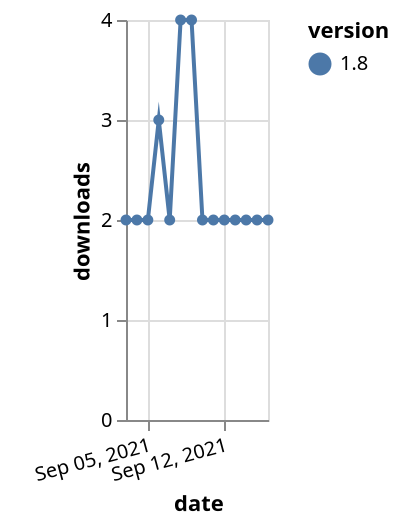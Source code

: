 {"$schema": "https://vega.github.io/schema/vega-lite/v5.json", "description": "A simple bar chart with embedded data.", "data": {"values": [{"date": "2021-09-03", "total": 3788, "delta": 2, "version": "1.8"}, {"date": "2021-09-04", "total": 3790, "delta": 2, "version": "1.8"}, {"date": "2021-09-05", "total": 3792, "delta": 2, "version": "1.8"}, {"date": "2021-09-06", "total": 3795, "delta": 3, "version": "1.8"}, {"date": "2021-09-07", "total": 3797, "delta": 2, "version": "1.8"}, {"date": "2021-09-08", "total": 3801, "delta": 4, "version": "1.8"}, {"date": "2021-09-09", "total": 3805, "delta": 4, "version": "1.8"}, {"date": "2021-09-10", "total": 3807, "delta": 2, "version": "1.8"}, {"date": "2021-09-11", "total": 3809, "delta": 2, "version": "1.8"}, {"date": "2021-09-12", "total": 3811, "delta": 2, "version": "1.8"}, {"date": "2021-09-13", "total": 3813, "delta": 2, "version": "1.8"}, {"date": "2021-09-14", "total": 3815, "delta": 2, "version": "1.8"}, {"date": "2021-09-15", "total": 3817, "delta": 2, "version": "1.8"}, {"date": "2021-09-16", "total": 3819, "delta": 2, "version": "1.8"}]}, "width": "container", "mark": {"type": "line", "point": {"filled": true}}, "encoding": {"x": {"field": "date", "type": "temporal", "timeUnit": "yearmonthdate", "title": "date", "axis": {"labelAngle": -15}}, "y": {"field": "delta", "type": "quantitative", "title": "downloads"}, "color": {"field": "version", "type": "nominal"}, "tooltip": {"field": "delta"}}}